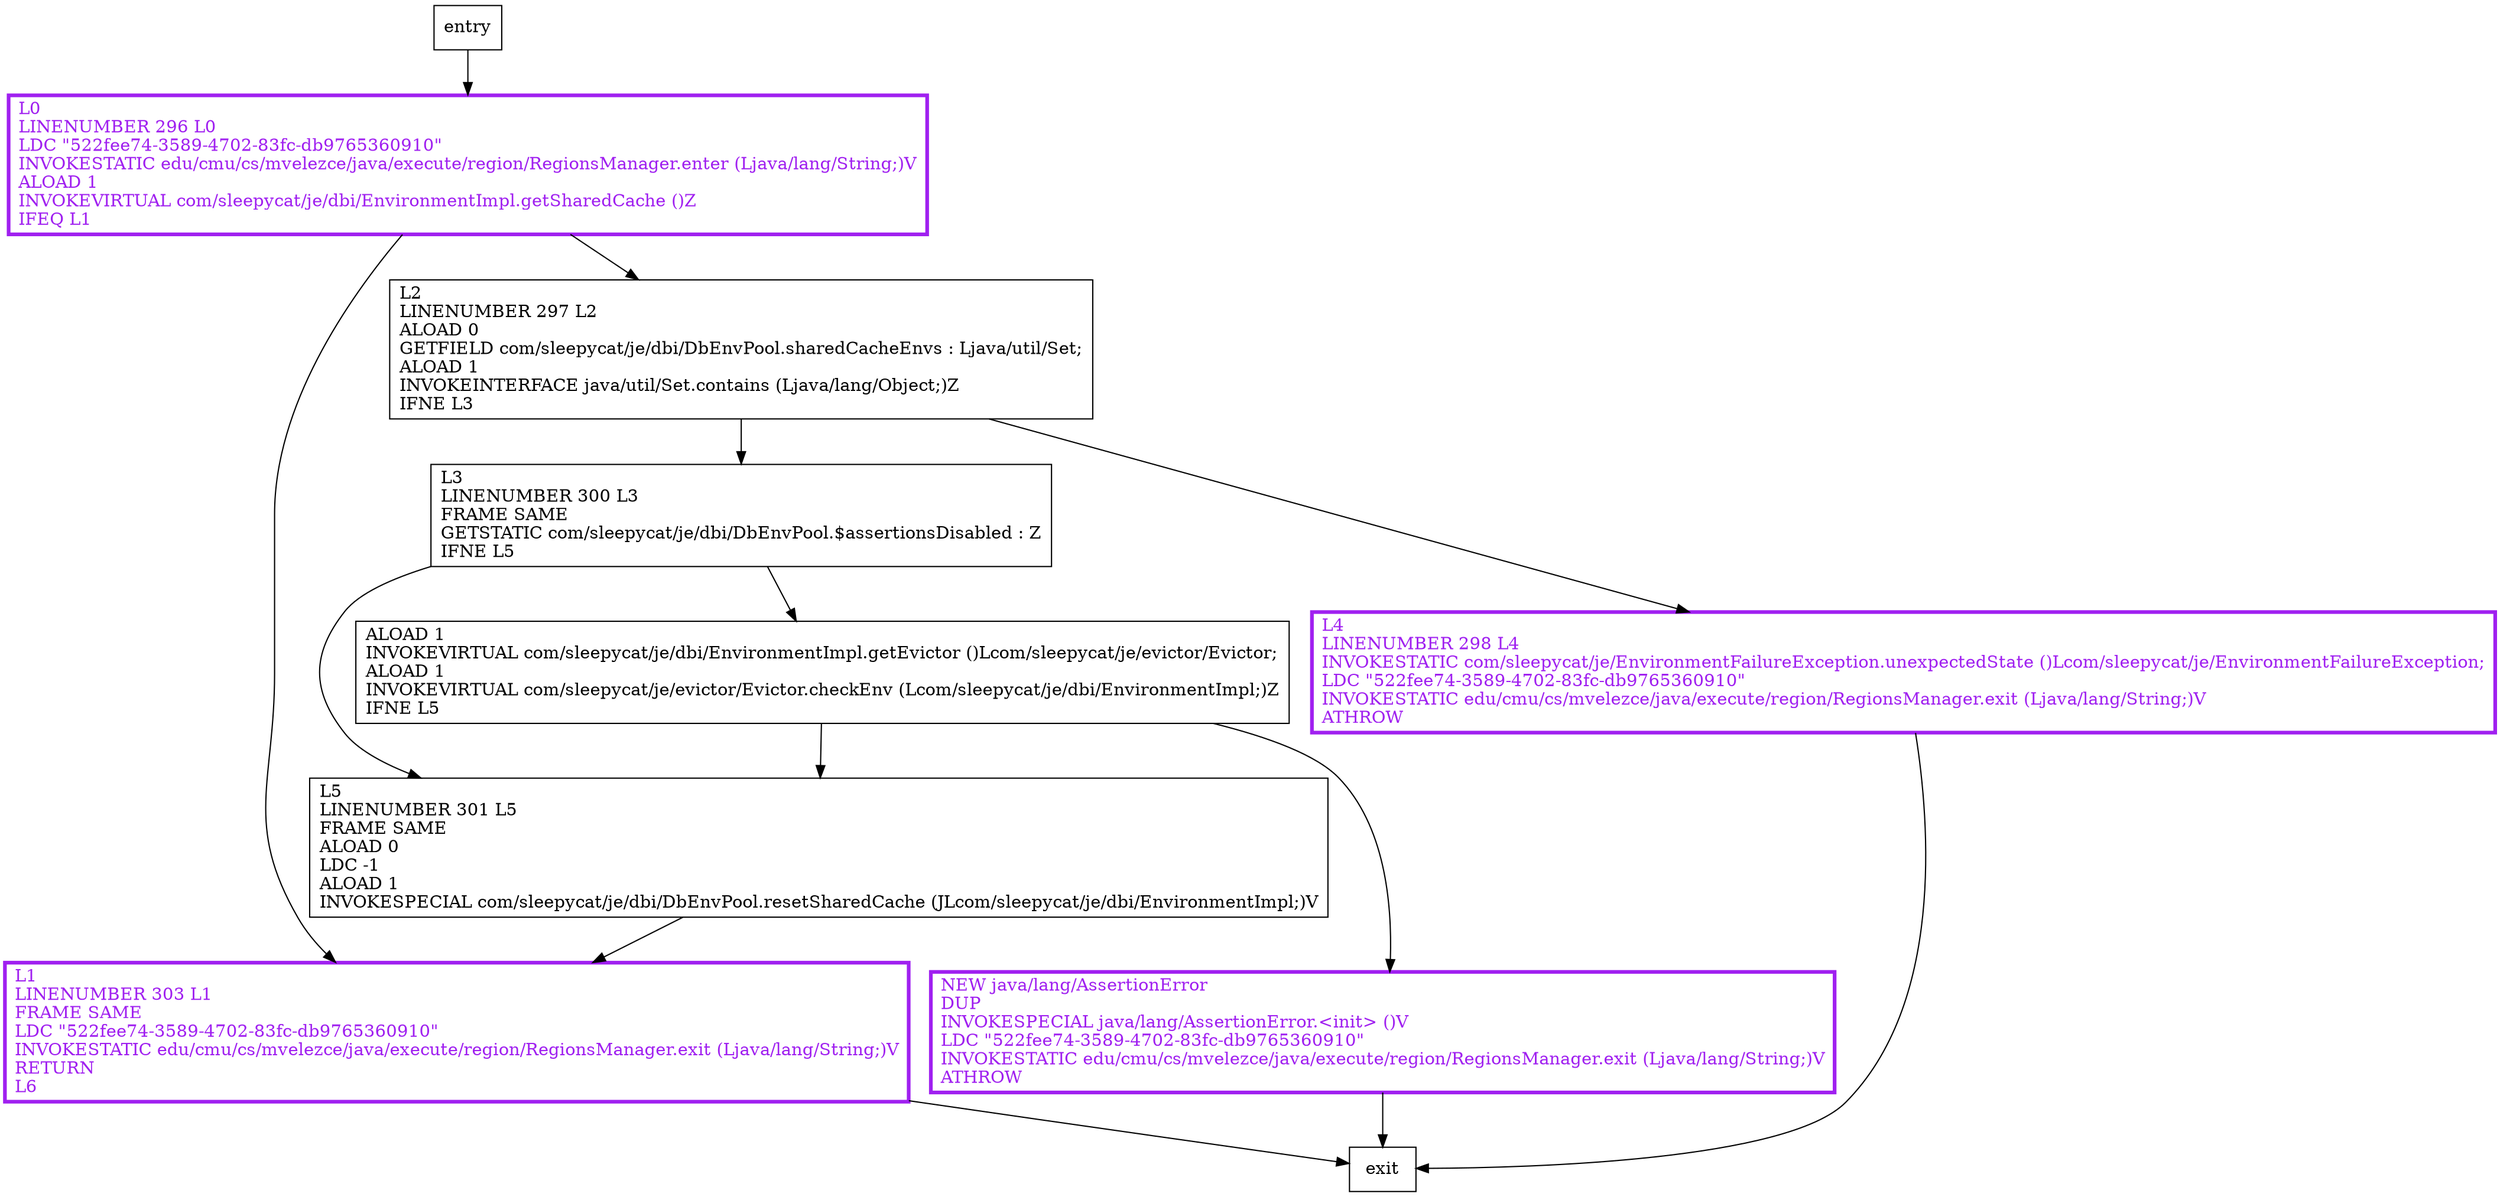 digraph finishAdditionOfSharedCacheEnv {
node [shape=record];
1737557931 [label="L4\lLINENUMBER 298 L4\lINVOKESTATIC com/sleepycat/je/EnvironmentFailureException.unexpectedState ()Lcom/sleepycat/je/EnvironmentFailureException;\lLDC \"522fee74-3589-4702-83fc-db9765360910\"\lINVOKESTATIC edu/cmu/cs/mvelezce/java/execute/region/RegionsManager.exit (Ljava/lang/String;)V\lATHROW\l"];
1639299886 [label="L0\lLINENUMBER 296 L0\lLDC \"522fee74-3589-4702-83fc-db9765360910\"\lINVOKESTATIC edu/cmu/cs/mvelezce/java/execute/region/RegionsManager.enter (Ljava/lang/String;)V\lALOAD 1\lINVOKEVIRTUAL com/sleepycat/je/dbi/EnvironmentImpl.getSharedCache ()Z\lIFEQ L1\l"];
11936034 [label="L5\lLINENUMBER 301 L5\lFRAME SAME\lALOAD 0\lLDC -1\lALOAD 1\lINVOKESPECIAL com/sleepycat/je/dbi/DbEnvPool.resetSharedCache (JLcom/sleepycat/je/dbi/EnvironmentImpl;)V\l"];
1680262549 [label="L1\lLINENUMBER 303 L1\lFRAME SAME\lLDC \"522fee74-3589-4702-83fc-db9765360910\"\lINVOKESTATIC edu/cmu/cs/mvelezce/java/execute/region/RegionsManager.exit (Ljava/lang/String;)V\lRETURN\lL6\l"];
1878381248 [label="NEW java/lang/AssertionError\lDUP\lINVOKESPECIAL java/lang/AssertionError.\<init\> ()V\lLDC \"522fee74-3589-4702-83fc-db9765360910\"\lINVOKESTATIC edu/cmu/cs/mvelezce/java/execute/region/RegionsManager.exit (Ljava/lang/String;)V\lATHROW\l"];
1391348871 [label="ALOAD 1\lINVOKEVIRTUAL com/sleepycat/je/dbi/EnvironmentImpl.getEvictor ()Lcom/sleepycat/je/evictor/Evictor;\lALOAD 1\lINVOKEVIRTUAL com/sleepycat/je/evictor/Evictor.checkEnv (Lcom/sleepycat/je/dbi/EnvironmentImpl;)Z\lIFNE L5\l"];
742040462 [label="L2\lLINENUMBER 297 L2\lALOAD 0\lGETFIELD com/sleepycat/je/dbi/DbEnvPool.sharedCacheEnvs : Ljava/util/Set;\lALOAD 1\lINVOKEINTERFACE java/util/Set.contains (Ljava/lang/Object;)Z\lIFNE L3\l"];
724675772 [label="L3\lLINENUMBER 300 L3\lFRAME SAME\lGETSTATIC com/sleepycat/je/dbi/DbEnvPool.$assertionsDisabled : Z\lIFNE L5\l"];
entry;
exit;
1737557931 -> exit
entry -> 1639299886
1639299886 -> 1680262549
1639299886 -> 742040462
11936034 -> 1680262549
1680262549 -> exit
1878381248 -> exit
1391348871 -> 11936034
1391348871 -> 1878381248
742040462 -> 1737557931
742040462 -> 724675772
724675772 -> 11936034
724675772 -> 1391348871
1737557931[fontcolor="purple", penwidth=3, color="purple"];
1639299886[fontcolor="purple", penwidth=3, color="purple"];
1680262549[fontcolor="purple", penwidth=3, color="purple"];
1878381248[fontcolor="purple", penwidth=3, color="purple"];
}
